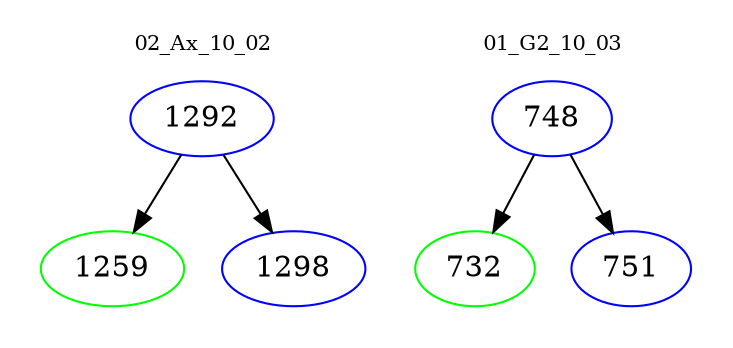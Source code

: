 digraph{
subgraph cluster_0 {
color = white
label = "02_Ax_10_02";
fontsize=10;
T0_1292 [label="1292", color="blue"]
T0_1292 -> T0_1259 [color="black"]
T0_1259 [label="1259", color="green"]
T0_1292 -> T0_1298 [color="black"]
T0_1298 [label="1298", color="blue"]
}
subgraph cluster_1 {
color = white
label = "01_G2_10_03";
fontsize=10;
T1_748 [label="748", color="blue"]
T1_748 -> T1_732 [color="black"]
T1_732 [label="732", color="green"]
T1_748 -> T1_751 [color="black"]
T1_751 [label="751", color="blue"]
}
}
